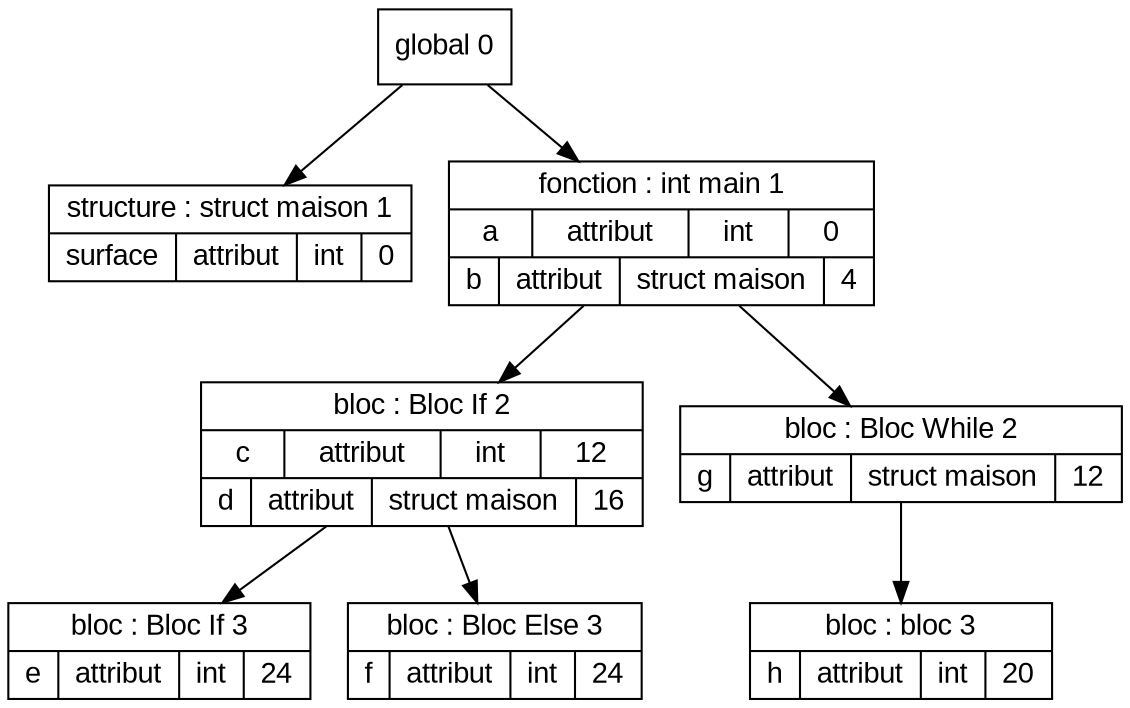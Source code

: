 digraph "tds"{

	node [fontname="Arial"];

	N1 [shape=record label="{ structure : struct maison 1
	| { surface | attribut | int | 0 }
	}"];

	N4 [shape=record label="{ bloc : Bloc If  3
	| { e | attribut | int | 24 }
	}"];

	N5 [shape=record label="{ bloc : Bloc Else  3
	| { f | attribut | int | 24 }
	}"];

	N3 [shape=record label="{ bloc : Bloc If  2
	| { c | attribut | int | 12 }
	| { d | attribut | struct maison | 16 }
	}"];

	N7 [shape=record label="{ bloc : bloc  3
	| { h | attribut | int | 20 }
	}"];

	N6 [shape=record label="{ bloc : Bloc While  2
	| { g | attribut | struct maison | 12 }
	}"];

	N2 [shape=record label="{ fonction : int main 1
	| { a | attribut | int | 0 }
	| { b | attribut | struct maison | 4 }
	}"];

	N0 [shape=record label="{ global 0
	}"];


	N0 -> N1; 
	N0 -> N2; 
	N2 -> N3; 
	N3 -> N4; 
	N3 -> N5; 
	N2 -> N6; 
	N6 -> N7; 
}

